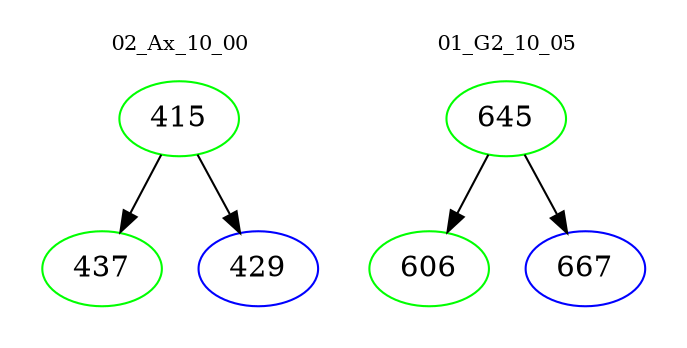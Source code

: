 digraph{
subgraph cluster_0 {
color = white
label = "02_Ax_10_00";
fontsize=10;
T0_415 [label="415", color="green"]
T0_415 -> T0_437 [color="black"]
T0_437 [label="437", color="green"]
T0_415 -> T0_429 [color="black"]
T0_429 [label="429", color="blue"]
}
subgraph cluster_1 {
color = white
label = "01_G2_10_05";
fontsize=10;
T1_645 [label="645", color="green"]
T1_645 -> T1_606 [color="black"]
T1_606 [label="606", color="green"]
T1_645 -> T1_667 [color="black"]
T1_667 [label="667", color="blue"]
}
}
